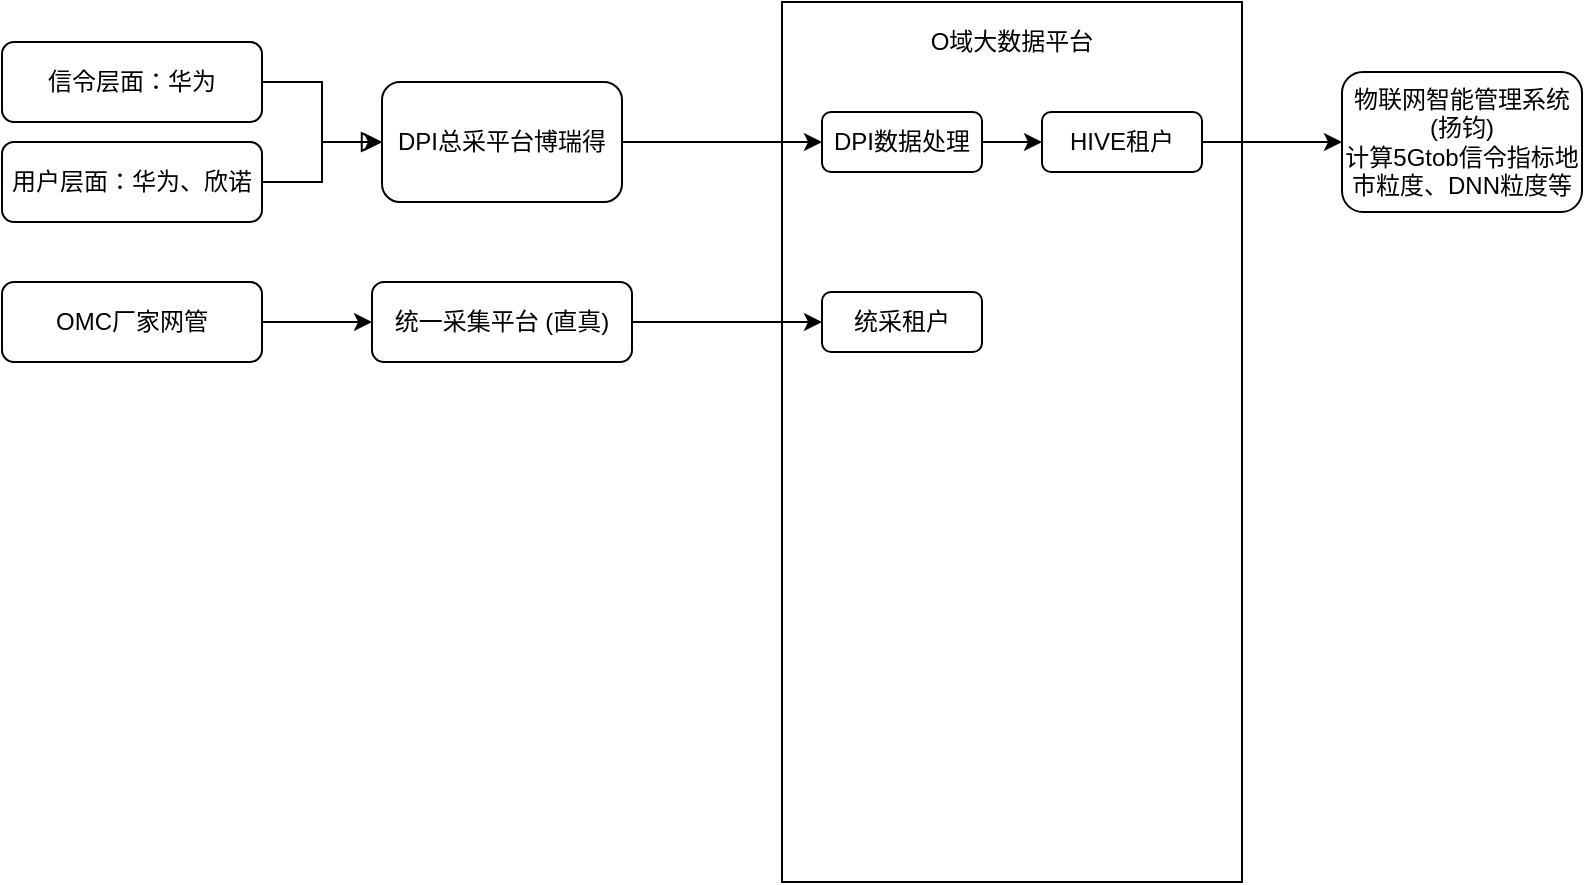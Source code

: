 <mxfile version="21.6.6" type="github">
  <diagram id="C5RBs43oDa-KdzZeNtuy" name="Page-1">
    <mxGraphModel dx="909" dy="643" grid="1" gridSize="10" guides="1" tooltips="1" connect="1" arrows="1" fold="1" page="1" pageScale="1" pageWidth="1654" pageHeight="1169" math="0" shadow="0">
      <root>
        <mxCell id="WIyWlLk6GJQsqaUBKTNV-0" />
        <mxCell id="WIyWlLk6GJQsqaUBKTNV-1" parent="WIyWlLk6GJQsqaUBKTNV-0" />
        <mxCell id="RKF-In8v_WkzQ7DVranW-1" value="O域大数据平台" style="rounded=0;whiteSpace=wrap;html=1;spacingTop=-400;" vertex="1" parent="WIyWlLk6GJQsqaUBKTNV-1">
          <mxGeometry x="822" y="365" width="230" height="440" as="geometry" />
        </mxCell>
        <mxCell id="WIyWlLk6GJQsqaUBKTNV-3" value="信令层面：华为" style="rounded=1;whiteSpace=wrap;html=1;fontSize=12;glass=0;strokeWidth=1;shadow=0;" parent="WIyWlLk6GJQsqaUBKTNV-1" vertex="1">
          <mxGeometry x="432" y="385" width="130" height="40" as="geometry" />
        </mxCell>
        <mxCell id="WIyWlLk6GJQsqaUBKTNV-11" value="物联网智能管理系统 (扬钧)&lt;br&gt;计算5Gtob信令指标地市粒度、DNN粒度等" style="rounded=1;whiteSpace=wrap;html=1;fontSize=12;glass=0;strokeWidth=1;shadow=0;" parent="WIyWlLk6GJQsqaUBKTNV-1" vertex="1">
          <mxGeometry x="1102" y="400" width="120" height="70" as="geometry" />
        </mxCell>
        <mxCell id="RKF-In8v_WkzQ7DVranW-4" style="edgeStyle=orthogonalEdgeStyle;rounded=0;orthogonalLoop=1;jettySize=auto;html=1;exitX=1;exitY=0.5;exitDx=0;exitDy=0;entryX=0;entryY=0.5;entryDx=0;entryDy=0;" edge="1" parent="WIyWlLk6GJQsqaUBKTNV-1" source="-mIsSW-FJkQCvbx71ZnP-0" target="RKF-In8v_WkzQ7DVranW-2">
          <mxGeometry relative="1" as="geometry" />
        </mxCell>
        <mxCell id="-mIsSW-FJkQCvbx71ZnP-0" value="用户层面：华为、欣诺" style="rounded=1;whiteSpace=wrap;html=1;fontSize=12;glass=0;strokeWidth=1;shadow=0;" parent="WIyWlLk6GJQsqaUBKTNV-1" vertex="1">
          <mxGeometry x="432" y="435" width="130" height="40" as="geometry" />
        </mxCell>
        <mxCell id="RKF-In8v_WkzQ7DVranW-3" value="" style="rounded=0;html=1;jettySize=auto;orthogonalLoop=1;fontSize=11;endArrow=block;endFill=0;endSize=8;strokeWidth=1;shadow=0;labelBackgroundColor=none;edgeStyle=orthogonalEdgeStyle;" edge="1" parent="WIyWlLk6GJQsqaUBKTNV-1" source="WIyWlLk6GJQsqaUBKTNV-3" target="RKF-In8v_WkzQ7DVranW-2">
          <mxGeometry relative="1" as="geometry">
            <mxPoint x="562" y="405" as="sourcePoint" />
            <mxPoint x="687" y="445" as="targetPoint" />
            <Array as="points" />
          </mxGeometry>
        </mxCell>
        <mxCell id="RKF-In8v_WkzQ7DVranW-5" style="edgeStyle=orthogonalEdgeStyle;rounded=0;orthogonalLoop=1;jettySize=auto;html=1;exitX=1;exitY=0.5;exitDx=0;exitDy=0;entryX=0;entryY=0.5;entryDx=0;entryDy=0;" edge="1" parent="WIyWlLk6GJQsqaUBKTNV-1" source="RKF-In8v_WkzQ7DVranW-2" target="RKF-In8v_WkzQ7DVranW-6">
          <mxGeometry relative="1" as="geometry">
            <mxPoint x="832.92" y="436.08" as="targetPoint" />
          </mxGeometry>
        </mxCell>
        <mxCell id="RKF-In8v_WkzQ7DVranW-2" value="DPI总采平台博瑞得" style="rounded=1;whiteSpace=wrap;html=1;" vertex="1" parent="WIyWlLk6GJQsqaUBKTNV-1">
          <mxGeometry x="622" y="405" width="120" height="60" as="geometry" />
        </mxCell>
        <mxCell id="RKF-In8v_WkzQ7DVranW-10" style="edgeStyle=orthogonalEdgeStyle;rounded=0;orthogonalLoop=1;jettySize=auto;html=1;exitX=1;exitY=0.5;exitDx=0;exitDy=0;entryX=0;entryY=0.5;entryDx=0;entryDy=0;" edge="1" parent="WIyWlLk6GJQsqaUBKTNV-1" source="RKF-In8v_WkzQ7DVranW-6" target="RKF-In8v_WkzQ7DVranW-9">
          <mxGeometry relative="1" as="geometry" />
        </mxCell>
        <mxCell id="RKF-In8v_WkzQ7DVranW-6" value="DPI数据处理" style="rounded=1;whiteSpace=wrap;html=1;" vertex="1" parent="WIyWlLk6GJQsqaUBKTNV-1">
          <mxGeometry x="842" y="420" width="80" height="30" as="geometry" />
        </mxCell>
        <mxCell id="RKF-In8v_WkzQ7DVranW-12" style="edgeStyle=orthogonalEdgeStyle;rounded=0;orthogonalLoop=1;jettySize=auto;html=1;exitX=1;exitY=0.5;exitDx=0;exitDy=0;" edge="1" parent="WIyWlLk6GJQsqaUBKTNV-1" source="RKF-In8v_WkzQ7DVranW-7" target="RKF-In8v_WkzQ7DVranW-8">
          <mxGeometry relative="1" as="geometry" />
        </mxCell>
        <mxCell id="RKF-In8v_WkzQ7DVranW-7" value="OMC厂家网管" style="rounded=1;whiteSpace=wrap;html=1;fontSize=12;glass=0;strokeWidth=1;shadow=0;" vertex="1" parent="WIyWlLk6GJQsqaUBKTNV-1">
          <mxGeometry x="432" y="505" width="130" height="40" as="geometry" />
        </mxCell>
        <mxCell id="RKF-In8v_WkzQ7DVranW-14" style="edgeStyle=orthogonalEdgeStyle;rounded=0;orthogonalLoop=1;jettySize=auto;html=1;exitX=1;exitY=0.5;exitDx=0;exitDy=0;" edge="1" parent="WIyWlLk6GJQsqaUBKTNV-1" source="RKF-In8v_WkzQ7DVranW-8" target="RKF-In8v_WkzQ7DVranW-13">
          <mxGeometry relative="1" as="geometry" />
        </mxCell>
        <mxCell id="RKF-In8v_WkzQ7DVranW-8" value="统一采集平台 (直真)" style="rounded=1;whiteSpace=wrap;html=1;fontSize=12;glass=0;strokeWidth=1;shadow=0;" vertex="1" parent="WIyWlLk6GJQsqaUBKTNV-1">
          <mxGeometry x="617" y="505" width="130" height="40" as="geometry" />
        </mxCell>
        <mxCell id="RKF-In8v_WkzQ7DVranW-11" style="edgeStyle=orthogonalEdgeStyle;rounded=0;orthogonalLoop=1;jettySize=auto;html=1;exitX=1;exitY=0.5;exitDx=0;exitDy=0;" edge="1" parent="WIyWlLk6GJQsqaUBKTNV-1" source="RKF-In8v_WkzQ7DVranW-9" target="WIyWlLk6GJQsqaUBKTNV-11">
          <mxGeometry relative="1" as="geometry" />
        </mxCell>
        <mxCell id="RKF-In8v_WkzQ7DVranW-9" value="HIVE租户" style="rounded=1;whiteSpace=wrap;html=1;" vertex="1" parent="WIyWlLk6GJQsqaUBKTNV-1">
          <mxGeometry x="952" y="420" width="80" height="30" as="geometry" />
        </mxCell>
        <mxCell id="RKF-In8v_WkzQ7DVranW-13" value="统采租户" style="rounded=1;whiteSpace=wrap;html=1;" vertex="1" parent="WIyWlLk6GJQsqaUBKTNV-1">
          <mxGeometry x="842" y="510" width="80" height="30" as="geometry" />
        </mxCell>
      </root>
    </mxGraphModel>
  </diagram>
</mxfile>
